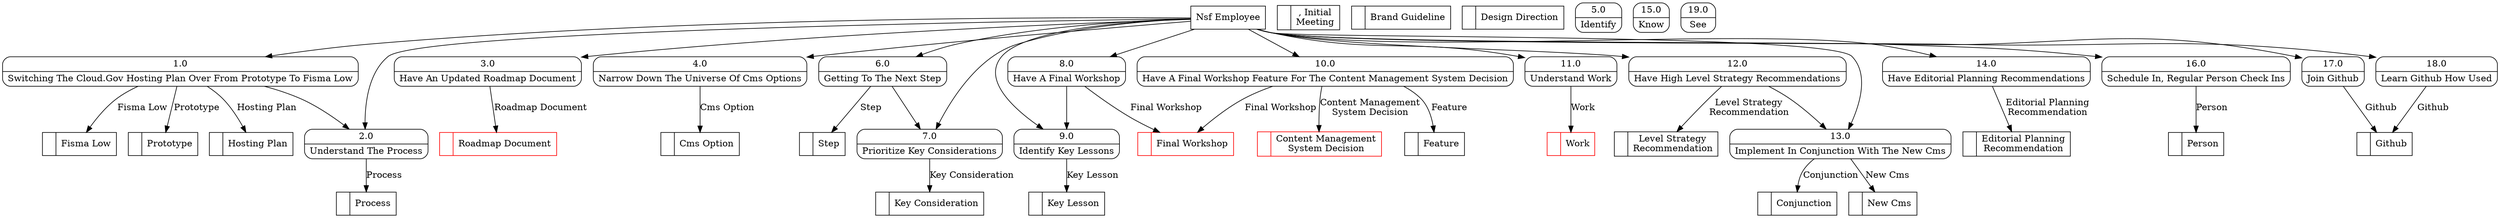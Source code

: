 digraph dfd2{ 
node[shape=record]
200 [label="<f0>  |<f1> Fisma Low " ];
201 [label="<f0>  |<f1> Process " ];
202 [label="<f0>  |<f1> Prototype " ];
203 [label="<f0>  |<f1> Key Consideration " ];
204 [label="<f0>  |<f1> Step " ];
205 [label="<f0>  |<f1> Key Lesson " ];
206 [label="<f0>  |<f1> Content Management\nSystem Decision " color=red];
207 [label="<f0>  |<f1> Final Workshop " color=red];
208 [label="<f0>  |<f1> Feature " ];
209 [label="<f0>  |<f1> Work " color=red];
210 [label="<f0>  |<f1> Conjunction " ];
211 [label="<f0>  |<f1> New Cms " ];
212 [label="<f0>  |<f1> Github " ];
213 [label="<f0>  |<f1> Person " ];
214 [label="<f0>  |<f1> , Initial\nMeeting " ];
215 [label="<f0>  |<f1> Hosting Plan " ];
216 [label="<f0>  |<f1> Roadmap Document " color=red];
217 [label="<f0>  |<f1> Cms Option " ];
218 [label="<f0>  |<f1> Level Strategy\nRecommendation " ];
219 [label="<f0>  |<f1> Editorial Planning\nRecommendation " ];
220 [label="<f0>  |<f1> Brand Guideline " ];
221 [label="<f0>  |<f1> Design Direction " ];
222 [label="Nsf Employee" shape=box];
223 [label="{<f0> 1.0|<f1> Switching The Cloud.Gov Hosting Plan Over From Prototype To Fisma Low }" shape=Mrecord];
224 [label="{<f0> 2.0|<f1> Understand The Process }" shape=Mrecord];
225 [label="{<f0> 3.0|<f1> Have An Updated Roadmap Document }" shape=Mrecord];
226 [label="{<f0> 4.0|<f1> Narrow Down The Universe Of Cms Options }" shape=Mrecord];
227 [label="{<f0> 5.0|<f1> Identify }" shape=Mrecord];
228 [label="{<f0> 6.0|<f1> Getting To The Next Step }" shape=Mrecord];
229 [label="{<f0> 7.0|<f1> Prioritize Key Considerations }" shape=Mrecord];
230 [label="{<f0> 8.0|<f1> Have A Final Workshop }" shape=Mrecord];
231 [label="{<f0> 9.0|<f1> Identify Key Lessons }" shape=Mrecord];
232 [label="{<f0> 10.0|<f1> Have A Final Workshop Feature For The Content Management System Decision }" shape=Mrecord];
233 [label="{<f0> 11.0|<f1> Understand Work }" shape=Mrecord];
234 [label="{<f0> 12.0|<f1> Have High Level Strategy Recommendations }" shape=Mrecord];
235 [label="{<f0> 13.0|<f1> Implement In Conjunction With The New Cms }" shape=Mrecord];
236 [label="{<f0> 14.0|<f1> Have Editorial Planning Recommendations }" shape=Mrecord];
237 [label="{<f0> 15.0|<f1> Know }" shape=Mrecord];
238 [label="{<f0> 16.0|<f1> Schedule In, Regular Person Check Ins }" shape=Mrecord];
239 [label="{<f0> 17.0|<f1> Join Github }" shape=Mrecord];
240 [label="{<f0> 18.0|<f1> Learn Github How Used }" shape=Mrecord];
241 [label="{<f0> 19.0|<f1> See }" shape=Mrecord];
222 -> 223
222 -> 224
222 -> 225
222 -> 226
222 -> 228
222 -> 229
222 -> 230
222 -> 231
222 -> 232
222 -> 233
222 -> 234
222 -> 235
222 -> 236
222 -> 238
222 -> 239
222 -> 240
223 -> 224
223 -> 215 [label="Hosting Plan"]
223 -> 202 [label="Prototype"]
223 -> 200 [label="Fisma Low"]
224 -> 201 [label="Process"]
225 -> 216 [label="Roadmap Document"]
226 -> 217 [label="Cms Option"]
228 -> 229
228 -> 204 [label="Step"]
229 -> 203 [label="Key Consideration"]
230 -> 231
230 -> 207 [label="Final Workshop"]
231 -> 205 [label="Key Lesson"]
232 -> 208 [label="Feature"]
232 -> 206 [label="Content Management\nSystem Decision"]
232 -> 207 [label="Final Workshop"]
233 -> 209 [label="Work"]
234 -> 235
234 -> 218 [label="Level Strategy\nRecommendation"]
235 -> 210 [label="Conjunction"]
235 -> 211 [label="New Cms"]
236 -> 219 [label="Editorial Planning\nRecommendation"]
239 -> 212 [label="Github"]
240 -> 212 [label="Github"]
238 -> 213 [label="Person"]
}